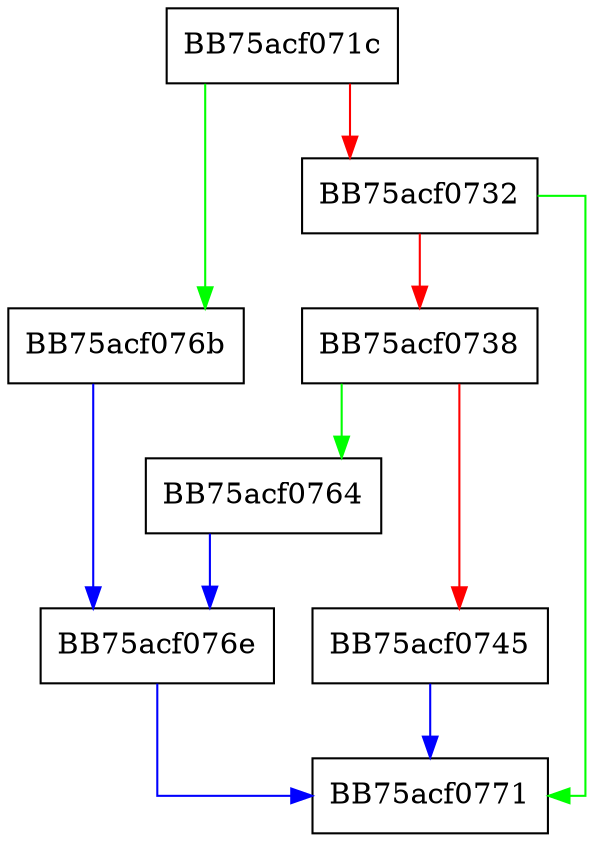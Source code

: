 digraph manager {
  node [shape="box"];
  graph [splines=ortho];
  BB75acf071c -> BB75acf076b [color="green"];
  BB75acf071c -> BB75acf0732 [color="red"];
  BB75acf0732 -> BB75acf0771 [color="green"];
  BB75acf0732 -> BB75acf0738 [color="red"];
  BB75acf0738 -> BB75acf0764 [color="green"];
  BB75acf0738 -> BB75acf0745 [color="red"];
  BB75acf0745 -> BB75acf0771 [color="blue"];
  BB75acf0764 -> BB75acf076e [color="blue"];
  BB75acf076b -> BB75acf076e [color="blue"];
  BB75acf076e -> BB75acf0771 [color="blue"];
}